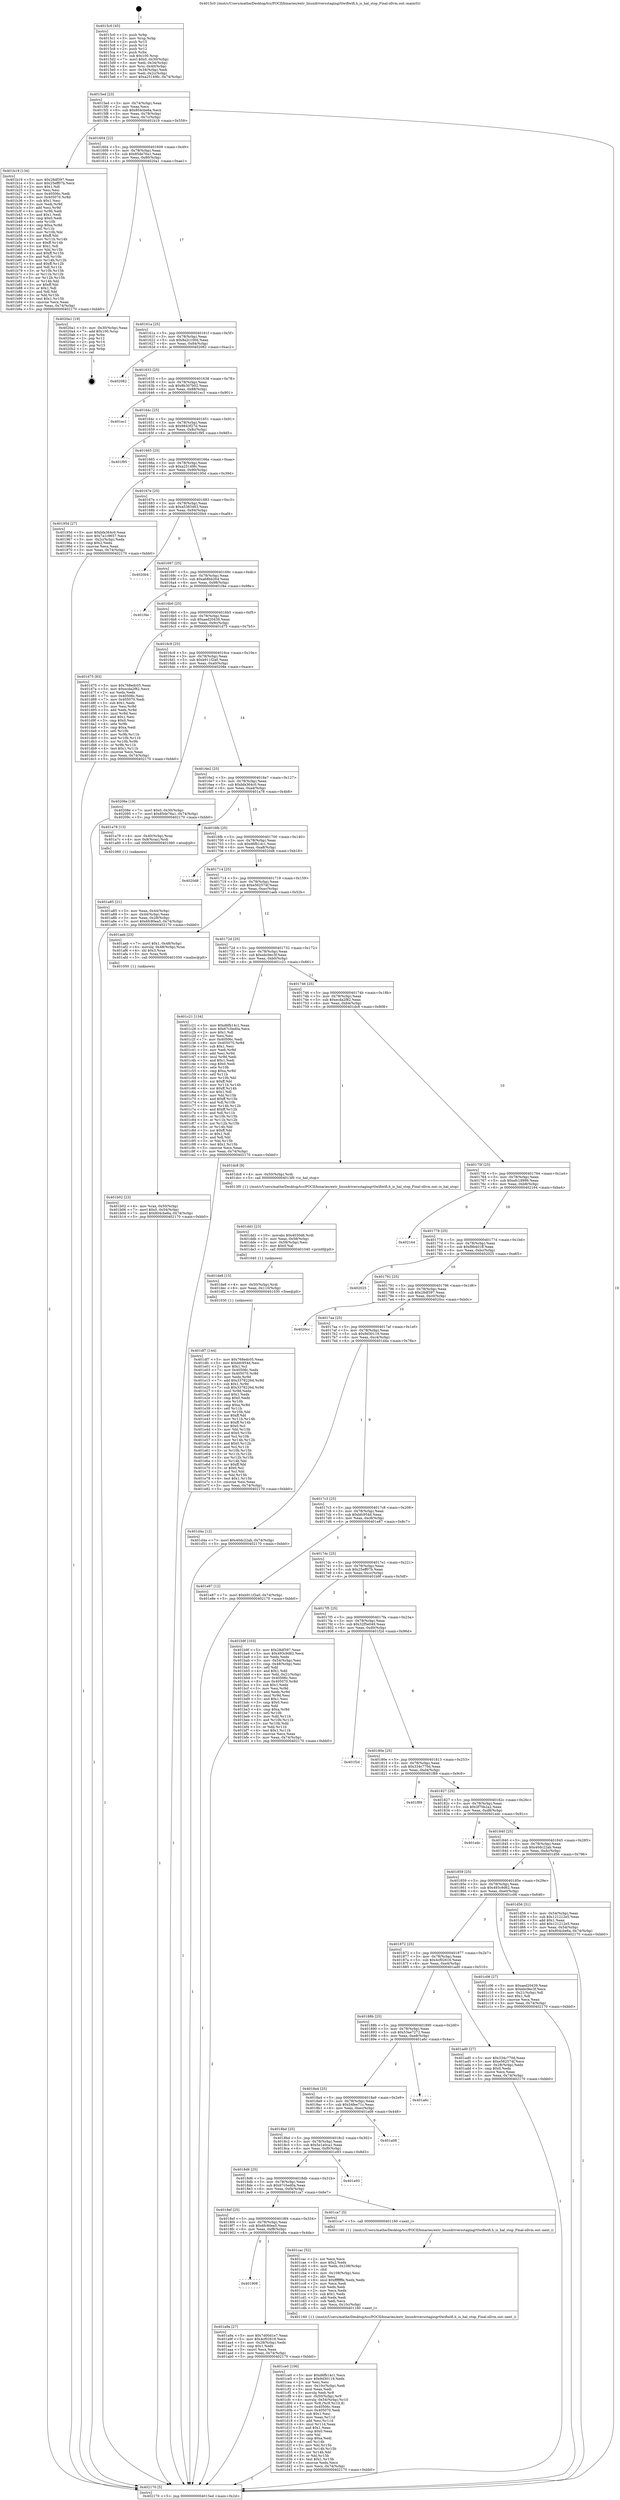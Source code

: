 digraph "0x4015c0" {
  label = "0x4015c0 (/mnt/c/Users/mathe/Desktop/tcc/POCII/binaries/extr_linuxdriversstagingrtlwifiwifi.h_is_hal_stop_Final-ollvm.out::main(0))"
  labelloc = "t"
  node[shape=record]

  Entry [label="",width=0.3,height=0.3,shape=circle,fillcolor=black,style=filled]
  "0x4015ed" [label="{
     0x4015ed [23]\l
     | [instrs]\l
     &nbsp;&nbsp;0x4015ed \<+3\>: mov -0x74(%rbp),%eax\l
     &nbsp;&nbsp;0x4015f0 \<+2\>: mov %eax,%ecx\l
     &nbsp;&nbsp;0x4015f2 \<+6\>: sub $0x804cbe6a,%ecx\l
     &nbsp;&nbsp;0x4015f8 \<+3\>: mov %eax,-0x78(%rbp)\l
     &nbsp;&nbsp;0x4015fb \<+3\>: mov %ecx,-0x7c(%rbp)\l
     &nbsp;&nbsp;0x4015fe \<+6\>: je 0000000000401b19 \<main+0x559\>\l
  }"]
  "0x401b19" [label="{
     0x401b19 [134]\l
     | [instrs]\l
     &nbsp;&nbsp;0x401b19 \<+5\>: mov $0x28df397,%eax\l
     &nbsp;&nbsp;0x401b1e \<+5\>: mov $0x25eff07b,%ecx\l
     &nbsp;&nbsp;0x401b23 \<+2\>: mov $0x1,%dl\l
     &nbsp;&nbsp;0x401b25 \<+2\>: xor %esi,%esi\l
     &nbsp;&nbsp;0x401b27 \<+7\>: mov 0x40506c,%edi\l
     &nbsp;&nbsp;0x401b2e \<+8\>: mov 0x405070,%r8d\l
     &nbsp;&nbsp;0x401b36 \<+3\>: sub $0x1,%esi\l
     &nbsp;&nbsp;0x401b39 \<+3\>: mov %edi,%r9d\l
     &nbsp;&nbsp;0x401b3c \<+3\>: add %esi,%r9d\l
     &nbsp;&nbsp;0x401b3f \<+4\>: imul %r9d,%edi\l
     &nbsp;&nbsp;0x401b43 \<+3\>: and $0x1,%edi\l
     &nbsp;&nbsp;0x401b46 \<+3\>: cmp $0x0,%edi\l
     &nbsp;&nbsp;0x401b49 \<+4\>: sete %r10b\l
     &nbsp;&nbsp;0x401b4d \<+4\>: cmp $0xa,%r8d\l
     &nbsp;&nbsp;0x401b51 \<+4\>: setl %r11b\l
     &nbsp;&nbsp;0x401b55 \<+3\>: mov %r10b,%bl\l
     &nbsp;&nbsp;0x401b58 \<+3\>: xor $0xff,%bl\l
     &nbsp;&nbsp;0x401b5b \<+3\>: mov %r11b,%r14b\l
     &nbsp;&nbsp;0x401b5e \<+4\>: xor $0xff,%r14b\l
     &nbsp;&nbsp;0x401b62 \<+3\>: xor $0x1,%dl\l
     &nbsp;&nbsp;0x401b65 \<+3\>: mov %bl,%r15b\l
     &nbsp;&nbsp;0x401b68 \<+4\>: and $0xff,%r15b\l
     &nbsp;&nbsp;0x401b6c \<+3\>: and %dl,%r10b\l
     &nbsp;&nbsp;0x401b6f \<+3\>: mov %r14b,%r12b\l
     &nbsp;&nbsp;0x401b72 \<+4\>: and $0xff,%r12b\l
     &nbsp;&nbsp;0x401b76 \<+3\>: and %dl,%r11b\l
     &nbsp;&nbsp;0x401b79 \<+3\>: or %r10b,%r15b\l
     &nbsp;&nbsp;0x401b7c \<+3\>: or %r11b,%r12b\l
     &nbsp;&nbsp;0x401b7f \<+3\>: xor %r12b,%r15b\l
     &nbsp;&nbsp;0x401b82 \<+3\>: or %r14b,%bl\l
     &nbsp;&nbsp;0x401b85 \<+3\>: xor $0xff,%bl\l
     &nbsp;&nbsp;0x401b88 \<+3\>: or $0x1,%dl\l
     &nbsp;&nbsp;0x401b8b \<+2\>: and %dl,%bl\l
     &nbsp;&nbsp;0x401b8d \<+3\>: or %bl,%r15b\l
     &nbsp;&nbsp;0x401b90 \<+4\>: test $0x1,%r15b\l
     &nbsp;&nbsp;0x401b94 \<+3\>: cmovne %ecx,%eax\l
     &nbsp;&nbsp;0x401b97 \<+3\>: mov %eax,-0x74(%rbp)\l
     &nbsp;&nbsp;0x401b9a \<+5\>: jmp 0000000000402170 \<main+0xbb0\>\l
  }"]
  "0x401604" [label="{
     0x401604 [22]\l
     | [instrs]\l
     &nbsp;&nbsp;0x401604 \<+5\>: jmp 0000000000401609 \<main+0x49\>\l
     &nbsp;&nbsp;0x401609 \<+3\>: mov -0x78(%rbp),%eax\l
     &nbsp;&nbsp;0x40160c \<+5\>: sub $0x85de76a1,%eax\l
     &nbsp;&nbsp;0x401611 \<+3\>: mov %eax,-0x80(%rbp)\l
     &nbsp;&nbsp;0x401614 \<+6\>: je 00000000004020a1 \<main+0xae1\>\l
  }"]
  Exit [label="",width=0.3,height=0.3,shape=circle,fillcolor=black,style=filled,peripheries=2]
  "0x4020a1" [label="{
     0x4020a1 [19]\l
     | [instrs]\l
     &nbsp;&nbsp;0x4020a1 \<+3\>: mov -0x30(%rbp),%eax\l
     &nbsp;&nbsp;0x4020a4 \<+7\>: add $0x100,%rsp\l
     &nbsp;&nbsp;0x4020ab \<+1\>: pop %rbx\l
     &nbsp;&nbsp;0x4020ac \<+2\>: pop %r12\l
     &nbsp;&nbsp;0x4020ae \<+2\>: pop %r14\l
     &nbsp;&nbsp;0x4020b0 \<+2\>: pop %r15\l
     &nbsp;&nbsp;0x4020b2 \<+1\>: pop %rbp\l
     &nbsp;&nbsp;0x4020b3 \<+1\>: ret\l
  }"]
  "0x40161a" [label="{
     0x40161a [25]\l
     | [instrs]\l
     &nbsp;&nbsp;0x40161a \<+5\>: jmp 000000000040161f \<main+0x5f\>\l
     &nbsp;&nbsp;0x40161f \<+3\>: mov -0x78(%rbp),%eax\l
     &nbsp;&nbsp;0x401622 \<+5\>: sub $0x8a2c100d,%eax\l
     &nbsp;&nbsp;0x401627 \<+6\>: mov %eax,-0x84(%rbp)\l
     &nbsp;&nbsp;0x40162d \<+6\>: je 0000000000402082 \<main+0xac2\>\l
  }"]
  "0x401df7" [label="{
     0x401df7 [144]\l
     | [instrs]\l
     &nbsp;&nbsp;0x401df7 \<+5\>: mov $0x768edc05,%eax\l
     &nbsp;&nbsp;0x401dfc \<+5\>: mov $0xbfc954d,%esi\l
     &nbsp;&nbsp;0x401e01 \<+2\>: mov $0x1,%cl\l
     &nbsp;&nbsp;0x401e03 \<+7\>: mov 0x40506c,%edx\l
     &nbsp;&nbsp;0x401e0a \<+8\>: mov 0x405070,%r8d\l
     &nbsp;&nbsp;0x401e12 \<+3\>: mov %edx,%r9d\l
     &nbsp;&nbsp;0x401e15 \<+7\>: add $0x3378226d,%r9d\l
     &nbsp;&nbsp;0x401e1c \<+4\>: sub $0x1,%r9d\l
     &nbsp;&nbsp;0x401e20 \<+7\>: sub $0x3378226d,%r9d\l
     &nbsp;&nbsp;0x401e27 \<+4\>: imul %r9d,%edx\l
     &nbsp;&nbsp;0x401e2b \<+3\>: and $0x1,%edx\l
     &nbsp;&nbsp;0x401e2e \<+3\>: cmp $0x0,%edx\l
     &nbsp;&nbsp;0x401e31 \<+4\>: sete %r10b\l
     &nbsp;&nbsp;0x401e35 \<+4\>: cmp $0xa,%r8d\l
     &nbsp;&nbsp;0x401e39 \<+4\>: setl %r11b\l
     &nbsp;&nbsp;0x401e3d \<+3\>: mov %r10b,%bl\l
     &nbsp;&nbsp;0x401e40 \<+3\>: xor $0xff,%bl\l
     &nbsp;&nbsp;0x401e43 \<+3\>: mov %r11b,%r14b\l
     &nbsp;&nbsp;0x401e46 \<+4\>: xor $0xff,%r14b\l
     &nbsp;&nbsp;0x401e4a \<+3\>: xor $0x0,%cl\l
     &nbsp;&nbsp;0x401e4d \<+3\>: mov %bl,%r15b\l
     &nbsp;&nbsp;0x401e50 \<+4\>: and $0x0,%r15b\l
     &nbsp;&nbsp;0x401e54 \<+3\>: and %cl,%r10b\l
     &nbsp;&nbsp;0x401e57 \<+3\>: mov %r14b,%r12b\l
     &nbsp;&nbsp;0x401e5a \<+4\>: and $0x0,%r12b\l
     &nbsp;&nbsp;0x401e5e \<+3\>: and %cl,%r11b\l
     &nbsp;&nbsp;0x401e61 \<+3\>: or %r10b,%r15b\l
     &nbsp;&nbsp;0x401e64 \<+3\>: or %r11b,%r12b\l
     &nbsp;&nbsp;0x401e67 \<+3\>: xor %r12b,%r15b\l
     &nbsp;&nbsp;0x401e6a \<+3\>: or %r14b,%bl\l
     &nbsp;&nbsp;0x401e6d \<+3\>: xor $0xff,%bl\l
     &nbsp;&nbsp;0x401e70 \<+3\>: or $0x0,%cl\l
     &nbsp;&nbsp;0x401e73 \<+2\>: and %cl,%bl\l
     &nbsp;&nbsp;0x401e75 \<+3\>: or %bl,%r15b\l
     &nbsp;&nbsp;0x401e78 \<+4\>: test $0x1,%r15b\l
     &nbsp;&nbsp;0x401e7c \<+3\>: cmovne %esi,%eax\l
     &nbsp;&nbsp;0x401e7f \<+3\>: mov %eax,-0x74(%rbp)\l
     &nbsp;&nbsp;0x401e82 \<+5\>: jmp 0000000000402170 \<main+0xbb0\>\l
  }"]
  "0x402082" [label="{
     0x402082\l
  }", style=dashed]
  "0x401633" [label="{
     0x401633 [25]\l
     | [instrs]\l
     &nbsp;&nbsp;0x401633 \<+5\>: jmp 0000000000401638 \<main+0x78\>\l
     &nbsp;&nbsp;0x401638 \<+3\>: mov -0x78(%rbp),%eax\l
     &nbsp;&nbsp;0x40163b \<+5\>: sub $0x8b307b02,%eax\l
     &nbsp;&nbsp;0x401640 \<+6\>: mov %eax,-0x88(%rbp)\l
     &nbsp;&nbsp;0x401646 \<+6\>: je 0000000000401ec1 \<main+0x901\>\l
  }"]
  "0x401de8" [label="{
     0x401de8 [15]\l
     | [instrs]\l
     &nbsp;&nbsp;0x401de8 \<+4\>: mov -0x50(%rbp),%rdi\l
     &nbsp;&nbsp;0x401dec \<+6\>: mov %eax,-0x110(%rbp)\l
     &nbsp;&nbsp;0x401df2 \<+5\>: call 0000000000401030 \<free@plt\>\l
     | [calls]\l
     &nbsp;&nbsp;0x401030 \{1\} (unknown)\l
  }"]
  "0x401ec1" [label="{
     0x401ec1\l
  }", style=dashed]
  "0x40164c" [label="{
     0x40164c [25]\l
     | [instrs]\l
     &nbsp;&nbsp;0x40164c \<+5\>: jmp 0000000000401651 \<main+0x91\>\l
     &nbsp;&nbsp;0x401651 \<+3\>: mov -0x78(%rbp),%eax\l
     &nbsp;&nbsp;0x401654 \<+5\>: sub $0x9843f27d,%eax\l
     &nbsp;&nbsp;0x401659 \<+6\>: mov %eax,-0x8c(%rbp)\l
     &nbsp;&nbsp;0x40165f \<+6\>: je 0000000000401f95 \<main+0x9d5\>\l
  }"]
  "0x401dd1" [label="{
     0x401dd1 [23]\l
     | [instrs]\l
     &nbsp;&nbsp;0x401dd1 \<+10\>: movabs $0x4030d6,%rdi\l
     &nbsp;&nbsp;0x401ddb \<+3\>: mov %eax,-0x58(%rbp)\l
     &nbsp;&nbsp;0x401dde \<+3\>: mov -0x58(%rbp),%esi\l
     &nbsp;&nbsp;0x401de1 \<+2\>: mov $0x0,%al\l
     &nbsp;&nbsp;0x401de3 \<+5\>: call 0000000000401040 \<printf@plt\>\l
     | [calls]\l
     &nbsp;&nbsp;0x401040 \{1\} (unknown)\l
  }"]
  "0x401f95" [label="{
     0x401f95\l
  }", style=dashed]
  "0x401665" [label="{
     0x401665 [25]\l
     | [instrs]\l
     &nbsp;&nbsp;0x401665 \<+5\>: jmp 000000000040166a \<main+0xaa\>\l
     &nbsp;&nbsp;0x40166a \<+3\>: mov -0x78(%rbp),%eax\l
     &nbsp;&nbsp;0x40166d \<+5\>: sub $0xa25149fc,%eax\l
     &nbsp;&nbsp;0x401672 \<+6\>: mov %eax,-0x90(%rbp)\l
     &nbsp;&nbsp;0x401678 \<+6\>: je 000000000040195d \<main+0x39d\>\l
  }"]
  "0x401ce0" [label="{
     0x401ce0 [106]\l
     | [instrs]\l
     &nbsp;&nbsp;0x401ce0 \<+5\>: mov $0xd6fb14c1,%ecx\l
     &nbsp;&nbsp;0x401ce5 \<+5\>: mov $0x9d30119,%edx\l
     &nbsp;&nbsp;0x401cea \<+2\>: xor %esi,%esi\l
     &nbsp;&nbsp;0x401cec \<+6\>: mov -0x10c(%rbp),%edi\l
     &nbsp;&nbsp;0x401cf2 \<+3\>: imul %eax,%edi\l
     &nbsp;&nbsp;0x401cf5 \<+3\>: movslq %edi,%r8\l
     &nbsp;&nbsp;0x401cf8 \<+4\>: mov -0x50(%rbp),%r9\l
     &nbsp;&nbsp;0x401cfc \<+4\>: movslq -0x54(%rbp),%r10\l
     &nbsp;&nbsp;0x401d00 \<+4\>: mov %r8,(%r9,%r10,8)\l
     &nbsp;&nbsp;0x401d04 \<+7\>: mov 0x40506c,%eax\l
     &nbsp;&nbsp;0x401d0b \<+7\>: mov 0x405070,%edi\l
     &nbsp;&nbsp;0x401d12 \<+3\>: sub $0x1,%esi\l
     &nbsp;&nbsp;0x401d15 \<+3\>: mov %eax,%r11d\l
     &nbsp;&nbsp;0x401d18 \<+3\>: add %esi,%r11d\l
     &nbsp;&nbsp;0x401d1b \<+4\>: imul %r11d,%eax\l
     &nbsp;&nbsp;0x401d1f \<+3\>: and $0x1,%eax\l
     &nbsp;&nbsp;0x401d22 \<+3\>: cmp $0x0,%eax\l
     &nbsp;&nbsp;0x401d25 \<+3\>: sete %bl\l
     &nbsp;&nbsp;0x401d28 \<+3\>: cmp $0xa,%edi\l
     &nbsp;&nbsp;0x401d2b \<+4\>: setl %r14b\l
     &nbsp;&nbsp;0x401d2f \<+3\>: mov %bl,%r15b\l
     &nbsp;&nbsp;0x401d32 \<+3\>: and %r14b,%r15b\l
     &nbsp;&nbsp;0x401d35 \<+3\>: xor %r14b,%bl\l
     &nbsp;&nbsp;0x401d38 \<+3\>: or %bl,%r15b\l
     &nbsp;&nbsp;0x401d3b \<+4\>: test $0x1,%r15b\l
     &nbsp;&nbsp;0x401d3f \<+3\>: cmovne %edx,%ecx\l
     &nbsp;&nbsp;0x401d42 \<+3\>: mov %ecx,-0x74(%rbp)\l
     &nbsp;&nbsp;0x401d45 \<+5\>: jmp 0000000000402170 \<main+0xbb0\>\l
  }"]
  "0x40195d" [label="{
     0x40195d [27]\l
     | [instrs]\l
     &nbsp;&nbsp;0x40195d \<+5\>: mov $0xbfa364c0,%eax\l
     &nbsp;&nbsp;0x401962 \<+5\>: mov $0x7a1c9657,%ecx\l
     &nbsp;&nbsp;0x401967 \<+3\>: mov -0x2c(%rbp),%edx\l
     &nbsp;&nbsp;0x40196a \<+3\>: cmp $0x2,%edx\l
     &nbsp;&nbsp;0x40196d \<+3\>: cmovne %ecx,%eax\l
     &nbsp;&nbsp;0x401970 \<+3\>: mov %eax,-0x74(%rbp)\l
     &nbsp;&nbsp;0x401973 \<+5\>: jmp 0000000000402170 \<main+0xbb0\>\l
  }"]
  "0x40167e" [label="{
     0x40167e [25]\l
     | [instrs]\l
     &nbsp;&nbsp;0x40167e \<+5\>: jmp 0000000000401683 \<main+0xc3\>\l
     &nbsp;&nbsp;0x401683 \<+3\>: mov -0x78(%rbp),%eax\l
     &nbsp;&nbsp;0x401686 \<+5\>: sub $0xa5383463,%eax\l
     &nbsp;&nbsp;0x40168b \<+6\>: mov %eax,-0x94(%rbp)\l
     &nbsp;&nbsp;0x401691 \<+6\>: je 00000000004020b4 \<main+0xaf4\>\l
  }"]
  "0x402170" [label="{
     0x402170 [5]\l
     | [instrs]\l
     &nbsp;&nbsp;0x402170 \<+5\>: jmp 00000000004015ed \<main+0x2d\>\l
  }"]
  "0x4015c0" [label="{
     0x4015c0 [45]\l
     | [instrs]\l
     &nbsp;&nbsp;0x4015c0 \<+1\>: push %rbp\l
     &nbsp;&nbsp;0x4015c1 \<+3\>: mov %rsp,%rbp\l
     &nbsp;&nbsp;0x4015c4 \<+2\>: push %r15\l
     &nbsp;&nbsp;0x4015c6 \<+2\>: push %r14\l
     &nbsp;&nbsp;0x4015c8 \<+2\>: push %r12\l
     &nbsp;&nbsp;0x4015ca \<+1\>: push %rbx\l
     &nbsp;&nbsp;0x4015cb \<+7\>: sub $0x100,%rsp\l
     &nbsp;&nbsp;0x4015d2 \<+7\>: movl $0x0,-0x30(%rbp)\l
     &nbsp;&nbsp;0x4015d9 \<+3\>: mov %edi,-0x34(%rbp)\l
     &nbsp;&nbsp;0x4015dc \<+4\>: mov %rsi,-0x40(%rbp)\l
     &nbsp;&nbsp;0x4015e0 \<+3\>: mov -0x34(%rbp),%edi\l
     &nbsp;&nbsp;0x4015e3 \<+3\>: mov %edi,-0x2c(%rbp)\l
     &nbsp;&nbsp;0x4015e6 \<+7\>: movl $0xa25149fc,-0x74(%rbp)\l
  }"]
  "0x401cac" [label="{
     0x401cac [52]\l
     | [instrs]\l
     &nbsp;&nbsp;0x401cac \<+2\>: xor %ecx,%ecx\l
     &nbsp;&nbsp;0x401cae \<+5\>: mov $0x2,%edx\l
     &nbsp;&nbsp;0x401cb3 \<+6\>: mov %edx,-0x108(%rbp)\l
     &nbsp;&nbsp;0x401cb9 \<+1\>: cltd\l
     &nbsp;&nbsp;0x401cba \<+6\>: mov -0x108(%rbp),%esi\l
     &nbsp;&nbsp;0x401cc0 \<+2\>: idiv %esi\l
     &nbsp;&nbsp;0x401cc2 \<+6\>: imul $0xfffffffe,%edx,%edx\l
     &nbsp;&nbsp;0x401cc8 \<+2\>: mov %ecx,%edi\l
     &nbsp;&nbsp;0x401cca \<+2\>: sub %edx,%edi\l
     &nbsp;&nbsp;0x401ccc \<+2\>: mov %ecx,%edx\l
     &nbsp;&nbsp;0x401cce \<+3\>: sub $0x1,%edx\l
     &nbsp;&nbsp;0x401cd1 \<+2\>: add %edx,%edi\l
     &nbsp;&nbsp;0x401cd3 \<+2\>: sub %edi,%ecx\l
     &nbsp;&nbsp;0x401cd5 \<+6\>: mov %ecx,-0x10c(%rbp)\l
     &nbsp;&nbsp;0x401cdb \<+5\>: call 0000000000401160 \<next_i\>\l
     | [calls]\l
     &nbsp;&nbsp;0x401160 \{1\} (/mnt/c/Users/mathe/Desktop/tcc/POCII/binaries/extr_linuxdriversstagingrtlwifiwifi.h_is_hal_stop_Final-ollvm.out::next_i)\l
  }"]
  "0x4020b4" [label="{
     0x4020b4\l
  }", style=dashed]
  "0x401697" [label="{
     0x401697 [25]\l
     | [instrs]\l
     &nbsp;&nbsp;0x401697 \<+5\>: jmp 000000000040169c \<main+0xdc\>\l
     &nbsp;&nbsp;0x40169c \<+3\>: mov -0x78(%rbp),%eax\l
     &nbsp;&nbsp;0x40169f \<+5\>: sub $0xa68bb264,%eax\l
     &nbsp;&nbsp;0x4016a4 \<+6\>: mov %eax,-0x98(%rbp)\l
     &nbsp;&nbsp;0x4016aa \<+6\>: je 0000000000401f4e \<main+0x98e\>\l
  }"]
  "0x401b02" [label="{
     0x401b02 [23]\l
     | [instrs]\l
     &nbsp;&nbsp;0x401b02 \<+4\>: mov %rax,-0x50(%rbp)\l
     &nbsp;&nbsp;0x401b06 \<+7\>: movl $0x0,-0x54(%rbp)\l
     &nbsp;&nbsp;0x401b0d \<+7\>: movl $0x804cbe6a,-0x74(%rbp)\l
     &nbsp;&nbsp;0x401b14 \<+5\>: jmp 0000000000402170 \<main+0xbb0\>\l
  }"]
  "0x401f4e" [label="{
     0x401f4e\l
  }", style=dashed]
  "0x4016b0" [label="{
     0x4016b0 [25]\l
     | [instrs]\l
     &nbsp;&nbsp;0x4016b0 \<+5\>: jmp 00000000004016b5 \<main+0xf5\>\l
     &nbsp;&nbsp;0x4016b5 \<+3\>: mov -0x78(%rbp),%eax\l
     &nbsp;&nbsp;0x4016b8 \<+5\>: sub $0xaed20439,%eax\l
     &nbsp;&nbsp;0x4016bd \<+6\>: mov %eax,-0x9c(%rbp)\l
     &nbsp;&nbsp;0x4016c3 \<+6\>: je 0000000000401d75 \<main+0x7b5\>\l
  }"]
  "0x401908" [label="{
     0x401908\l
  }", style=dashed]
  "0x401d75" [label="{
     0x401d75 [83]\l
     | [instrs]\l
     &nbsp;&nbsp;0x401d75 \<+5\>: mov $0x768edc05,%eax\l
     &nbsp;&nbsp;0x401d7a \<+5\>: mov $0xecda2f82,%ecx\l
     &nbsp;&nbsp;0x401d7f \<+2\>: xor %edx,%edx\l
     &nbsp;&nbsp;0x401d81 \<+7\>: mov 0x40506c,%esi\l
     &nbsp;&nbsp;0x401d88 \<+7\>: mov 0x405070,%edi\l
     &nbsp;&nbsp;0x401d8f \<+3\>: sub $0x1,%edx\l
     &nbsp;&nbsp;0x401d92 \<+3\>: mov %esi,%r8d\l
     &nbsp;&nbsp;0x401d95 \<+3\>: add %edx,%r8d\l
     &nbsp;&nbsp;0x401d98 \<+4\>: imul %r8d,%esi\l
     &nbsp;&nbsp;0x401d9c \<+3\>: and $0x1,%esi\l
     &nbsp;&nbsp;0x401d9f \<+3\>: cmp $0x0,%esi\l
     &nbsp;&nbsp;0x401da2 \<+4\>: sete %r9b\l
     &nbsp;&nbsp;0x401da6 \<+3\>: cmp $0xa,%edi\l
     &nbsp;&nbsp;0x401da9 \<+4\>: setl %r10b\l
     &nbsp;&nbsp;0x401dad \<+3\>: mov %r9b,%r11b\l
     &nbsp;&nbsp;0x401db0 \<+3\>: and %r10b,%r11b\l
     &nbsp;&nbsp;0x401db3 \<+3\>: xor %r10b,%r9b\l
     &nbsp;&nbsp;0x401db6 \<+3\>: or %r9b,%r11b\l
     &nbsp;&nbsp;0x401db9 \<+4\>: test $0x1,%r11b\l
     &nbsp;&nbsp;0x401dbd \<+3\>: cmovne %ecx,%eax\l
     &nbsp;&nbsp;0x401dc0 \<+3\>: mov %eax,-0x74(%rbp)\l
     &nbsp;&nbsp;0x401dc3 \<+5\>: jmp 0000000000402170 \<main+0xbb0\>\l
  }"]
  "0x4016c9" [label="{
     0x4016c9 [25]\l
     | [instrs]\l
     &nbsp;&nbsp;0x4016c9 \<+5\>: jmp 00000000004016ce \<main+0x10e\>\l
     &nbsp;&nbsp;0x4016ce \<+3\>: mov -0x78(%rbp),%eax\l
     &nbsp;&nbsp;0x4016d1 \<+5\>: sub $0xb911f2a0,%eax\l
     &nbsp;&nbsp;0x4016d6 \<+6\>: mov %eax,-0xa0(%rbp)\l
     &nbsp;&nbsp;0x4016dc \<+6\>: je 000000000040208e \<main+0xace\>\l
  }"]
  "0x401a9a" [label="{
     0x401a9a [27]\l
     | [instrs]\l
     &nbsp;&nbsp;0x401a9a \<+5\>: mov $0x7d00d1e7,%eax\l
     &nbsp;&nbsp;0x401a9f \<+5\>: mov $0x4cf02616,%ecx\l
     &nbsp;&nbsp;0x401aa4 \<+3\>: mov -0x28(%rbp),%edx\l
     &nbsp;&nbsp;0x401aa7 \<+3\>: cmp $0x1,%edx\l
     &nbsp;&nbsp;0x401aaa \<+3\>: cmovl %ecx,%eax\l
     &nbsp;&nbsp;0x401aad \<+3\>: mov %eax,-0x74(%rbp)\l
     &nbsp;&nbsp;0x401ab0 \<+5\>: jmp 0000000000402170 \<main+0xbb0\>\l
  }"]
  "0x40208e" [label="{
     0x40208e [19]\l
     | [instrs]\l
     &nbsp;&nbsp;0x40208e \<+7\>: movl $0x0,-0x30(%rbp)\l
     &nbsp;&nbsp;0x402095 \<+7\>: movl $0x85de76a1,-0x74(%rbp)\l
     &nbsp;&nbsp;0x40209c \<+5\>: jmp 0000000000402170 \<main+0xbb0\>\l
  }"]
  "0x4016e2" [label="{
     0x4016e2 [25]\l
     | [instrs]\l
     &nbsp;&nbsp;0x4016e2 \<+5\>: jmp 00000000004016e7 \<main+0x127\>\l
     &nbsp;&nbsp;0x4016e7 \<+3\>: mov -0x78(%rbp),%eax\l
     &nbsp;&nbsp;0x4016ea \<+5\>: sub $0xbfa364c0,%eax\l
     &nbsp;&nbsp;0x4016ef \<+6\>: mov %eax,-0xa4(%rbp)\l
     &nbsp;&nbsp;0x4016f5 \<+6\>: je 0000000000401a78 \<main+0x4b8\>\l
  }"]
  "0x4018ef" [label="{
     0x4018ef [25]\l
     | [instrs]\l
     &nbsp;&nbsp;0x4018ef \<+5\>: jmp 00000000004018f4 \<main+0x334\>\l
     &nbsp;&nbsp;0x4018f4 \<+3\>: mov -0x78(%rbp),%eax\l
     &nbsp;&nbsp;0x4018f7 \<+5\>: sub $0x6fc80ea5,%eax\l
     &nbsp;&nbsp;0x4018fc \<+6\>: mov %eax,-0xf8(%rbp)\l
     &nbsp;&nbsp;0x401902 \<+6\>: je 0000000000401a9a \<main+0x4da\>\l
  }"]
  "0x401a78" [label="{
     0x401a78 [13]\l
     | [instrs]\l
     &nbsp;&nbsp;0x401a78 \<+4\>: mov -0x40(%rbp),%rax\l
     &nbsp;&nbsp;0x401a7c \<+4\>: mov 0x8(%rax),%rdi\l
     &nbsp;&nbsp;0x401a80 \<+5\>: call 0000000000401060 \<atoi@plt\>\l
     | [calls]\l
     &nbsp;&nbsp;0x401060 \{1\} (unknown)\l
  }"]
  "0x4016fb" [label="{
     0x4016fb [25]\l
     | [instrs]\l
     &nbsp;&nbsp;0x4016fb \<+5\>: jmp 0000000000401700 \<main+0x140\>\l
     &nbsp;&nbsp;0x401700 \<+3\>: mov -0x78(%rbp),%eax\l
     &nbsp;&nbsp;0x401703 \<+5\>: sub $0xd6fb14c1,%eax\l
     &nbsp;&nbsp;0x401708 \<+6\>: mov %eax,-0xa8(%rbp)\l
     &nbsp;&nbsp;0x40170e \<+6\>: je 00000000004020d8 \<main+0xb18\>\l
  }"]
  "0x401a85" [label="{
     0x401a85 [21]\l
     | [instrs]\l
     &nbsp;&nbsp;0x401a85 \<+3\>: mov %eax,-0x44(%rbp)\l
     &nbsp;&nbsp;0x401a88 \<+3\>: mov -0x44(%rbp),%eax\l
     &nbsp;&nbsp;0x401a8b \<+3\>: mov %eax,-0x28(%rbp)\l
     &nbsp;&nbsp;0x401a8e \<+7\>: movl $0x6fc80ea5,-0x74(%rbp)\l
     &nbsp;&nbsp;0x401a95 \<+5\>: jmp 0000000000402170 \<main+0xbb0\>\l
  }"]
  "0x401ca7" [label="{
     0x401ca7 [5]\l
     | [instrs]\l
     &nbsp;&nbsp;0x401ca7 \<+5\>: call 0000000000401160 \<next_i\>\l
     | [calls]\l
     &nbsp;&nbsp;0x401160 \{1\} (/mnt/c/Users/mathe/Desktop/tcc/POCII/binaries/extr_linuxdriversstagingrtlwifiwifi.h_is_hal_stop_Final-ollvm.out::next_i)\l
  }"]
  "0x4020d8" [label="{
     0x4020d8\l
  }", style=dashed]
  "0x401714" [label="{
     0x401714 [25]\l
     | [instrs]\l
     &nbsp;&nbsp;0x401714 \<+5\>: jmp 0000000000401719 \<main+0x159\>\l
     &nbsp;&nbsp;0x401719 \<+3\>: mov -0x78(%rbp),%eax\l
     &nbsp;&nbsp;0x40171c \<+5\>: sub $0xe562574f,%eax\l
     &nbsp;&nbsp;0x401721 \<+6\>: mov %eax,-0xac(%rbp)\l
     &nbsp;&nbsp;0x401727 \<+6\>: je 0000000000401aeb \<main+0x52b\>\l
  }"]
  "0x4018d6" [label="{
     0x4018d6 [25]\l
     | [instrs]\l
     &nbsp;&nbsp;0x4018d6 \<+5\>: jmp 00000000004018db \<main+0x31b\>\l
     &nbsp;&nbsp;0x4018db \<+3\>: mov -0x78(%rbp),%eax\l
     &nbsp;&nbsp;0x4018de \<+5\>: sub $0x67c5ed0a,%eax\l
     &nbsp;&nbsp;0x4018e3 \<+6\>: mov %eax,-0xf4(%rbp)\l
     &nbsp;&nbsp;0x4018e9 \<+6\>: je 0000000000401ca7 \<main+0x6e7\>\l
  }"]
  "0x401aeb" [label="{
     0x401aeb [23]\l
     | [instrs]\l
     &nbsp;&nbsp;0x401aeb \<+7\>: movl $0x1,-0x48(%rbp)\l
     &nbsp;&nbsp;0x401af2 \<+4\>: movslq -0x48(%rbp),%rax\l
     &nbsp;&nbsp;0x401af6 \<+4\>: shl $0x3,%rax\l
     &nbsp;&nbsp;0x401afa \<+3\>: mov %rax,%rdi\l
     &nbsp;&nbsp;0x401afd \<+5\>: call 0000000000401050 \<malloc@plt\>\l
     | [calls]\l
     &nbsp;&nbsp;0x401050 \{1\} (unknown)\l
  }"]
  "0x40172d" [label="{
     0x40172d [25]\l
     | [instrs]\l
     &nbsp;&nbsp;0x40172d \<+5\>: jmp 0000000000401732 \<main+0x172\>\l
     &nbsp;&nbsp;0x401732 \<+3\>: mov -0x78(%rbp),%eax\l
     &nbsp;&nbsp;0x401735 \<+5\>: sub $0xebc9ec3f,%eax\l
     &nbsp;&nbsp;0x40173a \<+6\>: mov %eax,-0xb0(%rbp)\l
     &nbsp;&nbsp;0x401740 \<+6\>: je 0000000000401c21 \<main+0x661\>\l
  }"]
  "0x401e93" [label="{
     0x401e93\l
  }", style=dashed]
  "0x401c21" [label="{
     0x401c21 [134]\l
     | [instrs]\l
     &nbsp;&nbsp;0x401c21 \<+5\>: mov $0xd6fb14c1,%eax\l
     &nbsp;&nbsp;0x401c26 \<+5\>: mov $0x67c5ed0a,%ecx\l
     &nbsp;&nbsp;0x401c2b \<+2\>: mov $0x1,%dl\l
     &nbsp;&nbsp;0x401c2d \<+2\>: xor %esi,%esi\l
     &nbsp;&nbsp;0x401c2f \<+7\>: mov 0x40506c,%edi\l
     &nbsp;&nbsp;0x401c36 \<+8\>: mov 0x405070,%r8d\l
     &nbsp;&nbsp;0x401c3e \<+3\>: sub $0x1,%esi\l
     &nbsp;&nbsp;0x401c41 \<+3\>: mov %edi,%r9d\l
     &nbsp;&nbsp;0x401c44 \<+3\>: add %esi,%r9d\l
     &nbsp;&nbsp;0x401c47 \<+4\>: imul %r9d,%edi\l
     &nbsp;&nbsp;0x401c4b \<+3\>: and $0x1,%edi\l
     &nbsp;&nbsp;0x401c4e \<+3\>: cmp $0x0,%edi\l
     &nbsp;&nbsp;0x401c51 \<+4\>: sete %r10b\l
     &nbsp;&nbsp;0x401c55 \<+4\>: cmp $0xa,%r8d\l
     &nbsp;&nbsp;0x401c59 \<+4\>: setl %r11b\l
     &nbsp;&nbsp;0x401c5d \<+3\>: mov %r10b,%bl\l
     &nbsp;&nbsp;0x401c60 \<+3\>: xor $0xff,%bl\l
     &nbsp;&nbsp;0x401c63 \<+3\>: mov %r11b,%r14b\l
     &nbsp;&nbsp;0x401c66 \<+4\>: xor $0xff,%r14b\l
     &nbsp;&nbsp;0x401c6a \<+3\>: xor $0x1,%dl\l
     &nbsp;&nbsp;0x401c6d \<+3\>: mov %bl,%r15b\l
     &nbsp;&nbsp;0x401c70 \<+4\>: and $0xff,%r15b\l
     &nbsp;&nbsp;0x401c74 \<+3\>: and %dl,%r10b\l
     &nbsp;&nbsp;0x401c77 \<+3\>: mov %r14b,%r12b\l
     &nbsp;&nbsp;0x401c7a \<+4\>: and $0xff,%r12b\l
     &nbsp;&nbsp;0x401c7e \<+3\>: and %dl,%r11b\l
     &nbsp;&nbsp;0x401c81 \<+3\>: or %r10b,%r15b\l
     &nbsp;&nbsp;0x401c84 \<+3\>: or %r11b,%r12b\l
     &nbsp;&nbsp;0x401c87 \<+3\>: xor %r12b,%r15b\l
     &nbsp;&nbsp;0x401c8a \<+3\>: or %r14b,%bl\l
     &nbsp;&nbsp;0x401c8d \<+3\>: xor $0xff,%bl\l
     &nbsp;&nbsp;0x401c90 \<+3\>: or $0x1,%dl\l
     &nbsp;&nbsp;0x401c93 \<+2\>: and %dl,%bl\l
     &nbsp;&nbsp;0x401c95 \<+3\>: or %bl,%r15b\l
     &nbsp;&nbsp;0x401c98 \<+4\>: test $0x1,%r15b\l
     &nbsp;&nbsp;0x401c9c \<+3\>: cmovne %ecx,%eax\l
     &nbsp;&nbsp;0x401c9f \<+3\>: mov %eax,-0x74(%rbp)\l
     &nbsp;&nbsp;0x401ca2 \<+5\>: jmp 0000000000402170 \<main+0xbb0\>\l
  }"]
  "0x401746" [label="{
     0x401746 [25]\l
     | [instrs]\l
     &nbsp;&nbsp;0x401746 \<+5\>: jmp 000000000040174b \<main+0x18b\>\l
     &nbsp;&nbsp;0x40174b \<+3\>: mov -0x78(%rbp),%eax\l
     &nbsp;&nbsp;0x40174e \<+5\>: sub $0xecda2f82,%eax\l
     &nbsp;&nbsp;0x401753 \<+6\>: mov %eax,-0xb4(%rbp)\l
     &nbsp;&nbsp;0x401759 \<+6\>: je 0000000000401dc8 \<main+0x808\>\l
  }"]
  "0x4018bd" [label="{
     0x4018bd [25]\l
     | [instrs]\l
     &nbsp;&nbsp;0x4018bd \<+5\>: jmp 00000000004018c2 \<main+0x302\>\l
     &nbsp;&nbsp;0x4018c2 \<+3\>: mov -0x78(%rbp),%eax\l
     &nbsp;&nbsp;0x4018c5 \<+5\>: sub $0x5e1e0ca1,%eax\l
     &nbsp;&nbsp;0x4018ca \<+6\>: mov %eax,-0xf0(%rbp)\l
     &nbsp;&nbsp;0x4018d0 \<+6\>: je 0000000000401e93 \<main+0x8d3\>\l
  }"]
  "0x401dc8" [label="{
     0x401dc8 [9]\l
     | [instrs]\l
     &nbsp;&nbsp;0x401dc8 \<+4\>: mov -0x50(%rbp),%rdi\l
     &nbsp;&nbsp;0x401dcc \<+5\>: call 00000000004013f0 \<is_hal_stop\>\l
     | [calls]\l
     &nbsp;&nbsp;0x4013f0 \{1\} (/mnt/c/Users/mathe/Desktop/tcc/POCII/binaries/extr_linuxdriversstagingrtlwifiwifi.h_is_hal_stop_Final-ollvm.out::is_hal_stop)\l
  }"]
  "0x40175f" [label="{
     0x40175f [25]\l
     | [instrs]\l
     &nbsp;&nbsp;0x40175f \<+5\>: jmp 0000000000401764 \<main+0x1a4\>\l
     &nbsp;&nbsp;0x401764 \<+3\>: mov -0x78(%rbp),%eax\l
     &nbsp;&nbsp;0x401767 \<+5\>: sub $0xefc18999,%eax\l
     &nbsp;&nbsp;0x40176c \<+6\>: mov %eax,-0xb8(%rbp)\l
     &nbsp;&nbsp;0x401772 \<+6\>: je 0000000000402164 \<main+0xba4\>\l
  }"]
  "0x401a08" [label="{
     0x401a08\l
  }", style=dashed]
  "0x402164" [label="{
     0x402164\l
  }", style=dashed]
  "0x401778" [label="{
     0x401778 [25]\l
     | [instrs]\l
     &nbsp;&nbsp;0x401778 \<+5\>: jmp 000000000040177d \<main+0x1bd\>\l
     &nbsp;&nbsp;0x40177d \<+3\>: mov -0x78(%rbp),%eax\l
     &nbsp;&nbsp;0x401780 \<+5\>: sub $0xf9b401ff,%eax\l
     &nbsp;&nbsp;0x401785 \<+6\>: mov %eax,-0xbc(%rbp)\l
     &nbsp;&nbsp;0x40178b \<+6\>: je 0000000000402025 \<main+0xa65\>\l
  }"]
  "0x4018a4" [label="{
     0x4018a4 [25]\l
     | [instrs]\l
     &nbsp;&nbsp;0x4018a4 \<+5\>: jmp 00000000004018a9 \<main+0x2e9\>\l
     &nbsp;&nbsp;0x4018a9 \<+3\>: mov -0x78(%rbp),%eax\l
     &nbsp;&nbsp;0x4018ac \<+5\>: sub $0x54fee71c,%eax\l
     &nbsp;&nbsp;0x4018b1 \<+6\>: mov %eax,-0xec(%rbp)\l
     &nbsp;&nbsp;0x4018b7 \<+6\>: je 0000000000401a08 \<main+0x448\>\l
  }"]
  "0x402025" [label="{
     0x402025\l
  }", style=dashed]
  "0x401791" [label="{
     0x401791 [25]\l
     | [instrs]\l
     &nbsp;&nbsp;0x401791 \<+5\>: jmp 0000000000401796 \<main+0x1d6\>\l
     &nbsp;&nbsp;0x401796 \<+3\>: mov -0x78(%rbp),%eax\l
     &nbsp;&nbsp;0x401799 \<+5\>: sub $0x28df397,%eax\l
     &nbsp;&nbsp;0x40179e \<+6\>: mov %eax,-0xc0(%rbp)\l
     &nbsp;&nbsp;0x4017a4 \<+6\>: je 00000000004020cc \<main+0xb0c\>\l
  }"]
  "0x401a6c" [label="{
     0x401a6c\l
  }", style=dashed]
  "0x4020cc" [label="{
     0x4020cc\l
  }", style=dashed]
  "0x4017aa" [label="{
     0x4017aa [25]\l
     | [instrs]\l
     &nbsp;&nbsp;0x4017aa \<+5\>: jmp 00000000004017af \<main+0x1ef\>\l
     &nbsp;&nbsp;0x4017af \<+3\>: mov -0x78(%rbp),%eax\l
     &nbsp;&nbsp;0x4017b2 \<+5\>: sub $0x9d30119,%eax\l
     &nbsp;&nbsp;0x4017b7 \<+6\>: mov %eax,-0xc4(%rbp)\l
     &nbsp;&nbsp;0x4017bd \<+6\>: je 0000000000401d4a \<main+0x78a\>\l
  }"]
  "0x40188b" [label="{
     0x40188b [25]\l
     | [instrs]\l
     &nbsp;&nbsp;0x40188b \<+5\>: jmp 0000000000401890 \<main+0x2d0\>\l
     &nbsp;&nbsp;0x401890 \<+3\>: mov -0x78(%rbp),%eax\l
     &nbsp;&nbsp;0x401893 \<+5\>: sub $0x53ae7272,%eax\l
     &nbsp;&nbsp;0x401898 \<+6\>: mov %eax,-0xe8(%rbp)\l
     &nbsp;&nbsp;0x40189e \<+6\>: je 0000000000401a6c \<main+0x4ac\>\l
  }"]
  "0x401d4a" [label="{
     0x401d4a [12]\l
     | [instrs]\l
     &nbsp;&nbsp;0x401d4a \<+7\>: movl $0x40dc22ab,-0x74(%rbp)\l
     &nbsp;&nbsp;0x401d51 \<+5\>: jmp 0000000000402170 \<main+0xbb0\>\l
  }"]
  "0x4017c3" [label="{
     0x4017c3 [25]\l
     | [instrs]\l
     &nbsp;&nbsp;0x4017c3 \<+5\>: jmp 00000000004017c8 \<main+0x208\>\l
     &nbsp;&nbsp;0x4017c8 \<+3\>: mov -0x78(%rbp),%eax\l
     &nbsp;&nbsp;0x4017cb \<+5\>: sub $0xbfc954d,%eax\l
     &nbsp;&nbsp;0x4017d0 \<+6\>: mov %eax,-0xc8(%rbp)\l
     &nbsp;&nbsp;0x4017d6 \<+6\>: je 0000000000401e87 \<main+0x8c7\>\l
  }"]
  "0x401ad0" [label="{
     0x401ad0 [27]\l
     | [instrs]\l
     &nbsp;&nbsp;0x401ad0 \<+5\>: mov $0x334c770d,%eax\l
     &nbsp;&nbsp;0x401ad5 \<+5\>: mov $0xe562574f,%ecx\l
     &nbsp;&nbsp;0x401ada \<+3\>: mov -0x28(%rbp),%edx\l
     &nbsp;&nbsp;0x401add \<+3\>: cmp $0x0,%edx\l
     &nbsp;&nbsp;0x401ae0 \<+3\>: cmove %ecx,%eax\l
     &nbsp;&nbsp;0x401ae3 \<+3\>: mov %eax,-0x74(%rbp)\l
     &nbsp;&nbsp;0x401ae6 \<+5\>: jmp 0000000000402170 \<main+0xbb0\>\l
  }"]
  "0x401e87" [label="{
     0x401e87 [12]\l
     | [instrs]\l
     &nbsp;&nbsp;0x401e87 \<+7\>: movl $0xb911f2a0,-0x74(%rbp)\l
     &nbsp;&nbsp;0x401e8e \<+5\>: jmp 0000000000402170 \<main+0xbb0\>\l
  }"]
  "0x4017dc" [label="{
     0x4017dc [25]\l
     | [instrs]\l
     &nbsp;&nbsp;0x4017dc \<+5\>: jmp 00000000004017e1 \<main+0x221\>\l
     &nbsp;&nbsp;0x4017e1 \<+3\>: mov -0x78(%rbp),%eax\l
     &nbsp;&nbsp;0x4017e4 \<+5\>: sub $0x25eff07b,%eax\l
     &nbsp;&nbsp;0x4017e9 \<+6\>: mov %eax,-0xcc(%rbp)\l
     &nbsp;&nbsp;0x4017ef \<+6\>: je 0000000000401b9f \<main+0x5df\>\l
  }"]
  "0x401872" [label="{
     0x401872 [25]\l
     | [instrs]\l
     &nbsp;&nbsp;0x401872 \<+5\>: jmp 0000000000401877 \<main+0x2b7\>\l
     &nbsp;&nbsp;0x401877 \<+3\>: mov -0x78(%rbp),%eax\l
     &nbsp;&nbsp;0x40187a \<+5\>: sub $0x4cf02616,%eax\l
     &nbsp;&nbsp;0x40187f \<+6\>: mov %eax,-0xe4(%rbp)\l
     &nbsp;&nbsp;0x401885 \<+6\>: je 0000000000401ad0 \<main+0x510\>\l
  }"]
  "0x401b9f" [label="{
     0x401b9f [103]\l
     | [instrs]\l
     &nbsp;&nbsp;0x401b9f \<+5\>: mov $0x28df397,%eax\l
     &nbsp;&nbsp;0x401ba4 \<+5\>: mov $0x493c9d62,%ecx\l
     &nbsp;&nbsp;0x401ba9 \<+2\>: xor %edx,%edx\l
     &nbsp;&nbsp;0x401bab \<+3\>: mov -0x54(%rbp),%esi\l
     &nbsp;&nbsp;0x401bae \<+3\>: cmp -0x48(%rbp),%esi\l
     &nbsp;&nbsp;0x401bb1 \<+4\>: setl %dil\l
     &nbsp;&nbsp;0x401bb5 \<+4\>: and $0x1,%dil\l
     &nbsp;&nbsp;0x401bb9 \<+4\>: mov %dil,-0x21(%rbp)\l
     &nbsp;&nbsp;0x401bbd \<+7\>: mov 0x40506c,%esi\l
     &nbsp;&nbsp;0x401bc4 \<+8\>: mov 0x405070,%r8d\l
     &nbsp;&nbsp;0x401bcc \<+3\>: sub $0x1,%edx\l
     &nbsp;&nbsp;0x401bcf \<+3\>: mov %esi,%r9d\l
     &nbsp;&nbsp;0x401bd2 \<+3\>: add %edx,%r9d\l
     &nbsp;&nbsp;0x401bd5 \<+4\>: imul %r9d,%esi\l
     &nbsp;&nbsp;0x401bd9 \<+3\>: and $0x1,%esi\l
     &nbsp;&nbsp;0x401bdc \<+3\>: cmp $0x0,%esi\l
     &nbsp;&nbsp;0x401bdf \<+4\>: sete %dil\l
     &nbsp;&nbsp;0x401be3 \<+4\>: cmp $0xa,%r8d\l
     &nbsp;&nbsp;0x401be7 \<+4\>: setl %r10b\l
     &nbsp;&nbsp;0x401beb \<+3\>: mov %dil,%r11b\l
     &nbsp;&nbsp;0x401bee \<+3\>: and %r10b,%r11b\l
     &nbsp;&nbsp;0x401bf1 \<+3\>: xor %r10b,%dil\l
     &nbsp;&nbsp;0x401bf4 \<+3\>: or %dil,%r11b\l
     &nbsp;&nbsp;0x401bf7 \<+4\>: test $0x1,%r11b\l
     &nbsp;&nbsp;0x401bfb \<+3\>: cmovne %ecx,%eax\l
     &nbsp;&nbsp;0x401bfe \<+3\>: mov %eax,-0x74(%rbp)\l
     &nbsp;&nbsp;0x401c01 \<+5\>: jmp 0000000000402170 \<main+0xbb0\>\l
  }"]
  "0x4017f5" [label="{
     0x4017f5 [25]\l
     | [instrs]\l
     &nbsp;&nbsp;0x4017f5 \<+5\>: jmp 00000000004017fa \<main+0x23a\>\l
     &nbsp;&nbsp;0x4017fa \<+3\>: mov -0x78(%rbp),%eax\l
     &nbsp;&nbsp;0x4017fd \<+5\>: sub $0x32f5e049,%eax\l
     &nbsp;&nbsp;0x401802 \<+6\>: mov %eax,-0xd0(%rbp)\l
     &nbsp;&nbsp;0x401808 \<+6\>: je 0000000000401f2d \<main+0x96d\>\l
  }"]
  "0x401c06" [label="{
     0x401c06 [27]\l
     | [instrs]\l
     &nbsp;&nbsp;0x401c06 \<+5\>: mov $0xaed20439,%eax\l
     &nbsp;&nbsp;0x401c0b \<+5\>: mov $0xebc9ec3f,%ecx\l
     &nbsp;&nbsp;0x401c10 \<+3\>: mov -0x21(%rbp),%dl\l
     &nbsp;&nbsp;0x401c13 \<+3\>: test $0x1,%dl\l
     &nbsp;&nbsp;0x401c16 \<+3\>: cmovne %ecx,%eax\l
     &nbsp;&nbsp;0x401c19 \<+3\>: mov %eax,-0x74(%rbp)\l
     &nbsp;&nbsp;0x401c1c \<+5\>: jmp 0000000000402170 \<main+0xbb0\>\l
  }"]
  "0x401f2d" [label="{
     0x401f2d\l
  }", style=dashed]
  "0x40180e" [label="{
     0x40180e [25]\l
     | [instrs]\l
     &nbsp;&nbsp;0x40180e \<+5\>: jmp 0000000000401813 \<main+0x253\>\l
     &nbsp;&nbsp;0x401813 \<+3\>: mov -0x78(%rbp),%eax\l
     &nbsp;&nbsp;0x401816 \<+5\>: sub $0x334c770d,%eax\l
     &nbsp;&nbsp;0x40181b \<+6\>: mov %eax,-0xd4(%rbp)\l
     &nbsp;&nbsp;0x401821 \<+6\>: je 0000000000401f89 \<main+0x9c9\>\l
  }"]
  "0x401859" [label="{
     0x401859 [25]\l
     | [instrs]\l
     &nbsp;&nbsp;0x401859 \<+5\>: jmp 000000000040185e \<main+0x29e\>\l
     &nbsp;&nbsp;0x40185e \<+3\>: mov -0x78(%rbp),%eax\l
     &nbsp;&nbsp;0x401861 \<+5\>: sub $0x493c9d62,%eax\l
     &nbsp;&nbsp;0x401866 \<+6\>: mov %eax,-0xe0(%rbp)\l
     &nbsp;&nbsp;0x40186c \<+6\>: je 0000000000401c06 \<main+0x646\>\l
  }"]
  "0x401f89" [label="{
     0x401f89\l
  }", style=dashed]
  "0x401827" [label="{
     0x401827 [25]\l
     | [instrs]\l
     &nbsp;&nbsp;0x401827 \<+5\>: jmp 000000000040182c \<main+0x26c\>\l
     &nbsp;&nbsp;0x40182c \<+3\>: mov -0x78(%rbp),%eax\l
     &nbsp;&nbsp;0x40182f \<+5\>: sub $0x3f70b2a2,%eax\l
     &nbsp;&nbsp;0x401834 \<+6\>: mov %eax,-0xd8(%rbp)\l
     &nbsp;&nbsp;0x40183a \<+6\>: je 0000000000401edc \<main+0x91c\>\l
  }"]
  "0x401d56" [label="{
     0x401d56 [31]\l
     | [instrs]\l
     &nbsp;&nbsp;0x401d56 \<+3\>: mov -0x54(%rbp),%eax\l
     &nbsp;&nbsp;0x401d59 \<+5\>: sub $0x121212e5,%eax\l
     &nbsp;&nbsp;0x401d5e \<+3\>: add $0x1,%eax\l
     &nbsp;&nbsp;0x401d61 \<+5\>: add $0x121212e5,%eax\l
     &nbsp;&nbsp;0x401d66 \<+3\>: mov %eax,-0x54(%rbp)\l
     &nbsp;&nbsp;0x401d69 \<+7\>: movl $0x804cbe6a,-0x74(%rbp)\l
     &nbsp;&nbsp;0x401d70 \<+5\>: jmp 0000000000402170 \<main+0xbb0\>\l
  }"]
  "0x401edc" [label="{
     0x401edc\l
  }", style=dashed]
  "0x401840" [label="{
     0x401840 [25]\l
     | [instrs]\l
     &nbsp;&nbsp;0x401840 \<+5\>: jmp 0000000000401845 \<main+0x285\>\l
     &nbsp;&nbsp;0x401845 \<+3\>: mov -0x78(%rbp),%eax\l
     &nbsp;&nbsp;0x401848 \<+5\>: sub $0x40dc22ab,%eax\l
     &nbsp;&nbsp;0x40184d \<+6\>: mov %eax,-0xdc(%rbp)\l
     &nbsp;&nbsp;0x401853 \<+6\>: je 0000000000401d56 \<main+0x796\>\l
  }"]
  Entry -> "0x4015c0" [label=" 1"]
  "0x4015ed" -> "0x401b19" [label=" 2"]
  "0x4015ed" -> "0x401604" [label=" 18"]
  "0x4020a1" -> Exit [label=" 1"]
  "0x401604" -> "0x4020a1" [label=" 1"]
  "0x401604" -> "0x40161a" [label=" 17"]
  "0x40208e" -> "0x402170" [label=" 1"]
  "0x40161a" -> "0x402082" [label=" 0"]
  "0x40161a" -> "0x401633" [label=" 17"]
  "0x401e87" -> "0x402170" [label=" 1"]
  "0x401633" -> "0x401ec1" [label=" 0"]
  "0x401633" -> "0x40164c" [label=" 17"]
  "0x401df7" -> "0x402170" [label=" 1"]
  "0x40164c" -> "0x401f95" [label=" 0"]
  "0x40164c" -> "0x401665" [label=" 17"]
  "0x401de8" -> "0x401df7" [label=" 1"]
  "0x401665" -> "0x40195d" [label=" 1"]
  "0x401665" -> "0x40167e" [label=" 16"]
  "0x40195d" -> "0x402170" [label=" 1"]
  "0x4015c0" -> "0x4015ed" [label=" 1"]
  "0x402170" -> "0x4015ed" [label=" 19"]
  "0x401dd1" -> "0x401de8" [label=" 1"]
  "0x40167e" -> "0x4020b4" [label=" 0"]
  "0x40167e" -> "0x401697" [label=" 16"]
  "0x401dc8" -> "0x401dd1" [label=" 1"]
  "0x401697" -> "0x401f4e" [label=" 0"]
  "0x401697" -> "0x4016b0" [label=" 16"]
  "0x401d75" -> "0x402170" [label=" 1"]
  "0x4016b0" -> "0x401d75" [label=" 1"]
  "0x4016b0" -> "0x4016c9" [label=" 15"]
  "0x401d56" -> "0x402170" [label=" 1"]
  "0x4016c9" -> "0x40208e" [label=" 1"]
  "0x4016c9" -> "0x4016e2" [label=" 14"]
  "0x401d4a" -> "0x402170" [label=" 1"]
  "0x4016e2" -> "0x401a78" [label=" 1"]
  "0x4016e2" -> "0x4016fb" [label=" 13"]
  "0x401a78" -> "0x401a85" [label=" 1"]
  "0x401a85" -> "0x402170" [label=" 1"]
  "0x401cac" -> "0x401ce0" [label=" 1"]
  "0x4016fb" -> "0x4020d8" [label=" 0"]
  "0x4016fb" -> "0x401714" [label=" 13"]
  "0x401ca7" -> "0x401cac" [label=" 1"]
  "0x401714" -> "0x401aeb" [label=" 1"]
  "0x401714" -> "0x40172d" [label=" 12"]
  "0x401c06" -> "0x402170" [label=" 2"]
  "0x40172d" -> "0x401c21" [label=" 1"]
  "0x40172d" -> "0x401746" [label=" 11"]
  "0x401b9f" -> "0x402170" [label=" 2"]
  "0x401746" -> "0x401dc8" [label=" 1"]
  "0x401746" -> "0x40175f" [label=" 10"]
  "0x401b02" -> "0x402170" [label=" 1"]
  "0x40175f" -> "0x402164" [label=" 0"]
  "0x40175f" -> "0x401778" [label=" 10"]
  "0x401aeb" -> "0x401b02" [label=" 1"]
  "0x401778" -> "0x402025" [label=" 0"]
  "0x401778" -> "0x401791" [label=" 10"]
  "0x401a9a" -> "0x402170" [label=" 1"]
  "0x401791" -> "0x4020cc" [label=" 0"]
  "0x401791" -> "0x4017aa" [label=" 10"]
  "0x4018ef" -> "0x401908" [label=" 0"]
  "0x4017aa" -> "0x401d4a" [label=" 1"]
  "0x4017aa" -> "0x4017c3" [label=" 9"]
  "0x401ce0" -> "0x402170" [label=" 1"]
  "0x4017c3" -> "0x401e87" [label=" 1"]
  "0x4017c3" -> "0x4017dc" [label=" 8"]
  "0x4018d6" -> "0x4018ef" [label=" 1"]
  "0x4017dc" -> "0x401b9f" [label=" 2"]
  "0x4017dc" -> "0x4017f5" [label=" 6"]
  "0x401c21" -> "0x402170" [label=" 1"]
  "0x4017f5" -> "0x401f2d" [label=" 0"]
  "0x4017f5" -> "0x40180e" [label=" 6"]
  "0x4018bd" -> "0x4018d6" [label=" 2"]
  "0x40180e" -> "0x401f89" [label=" 0"]
  "0x40180e" -> "0x401827" [label=" 6"]
  "0x401b19" -> "0x402170" [label=" 2"]
  "0x401827" -> "0x401edc" [label=" 0"]
  "0x401827" -> "0x401840" [label=" 6"]
  "0x4018a4" -> "0x4018bd" [label=" 2"]
  "0x401840" -> "0x401d56" [label=" 1"]
  "0x401840" -> "0x401859" [label=" 5"]
  "0x4018bd" -> "0x401e93" [label=" 0"]
  "0x401859" -> "0x401c06" [label=" 2"]
  "0x401859" -> "0x401872" [label=" 3"]
  "0x4018d6" -> "0x401ca7" [label=" 1"]
  "0x401872" -> "0x401ad0" [label=" 1"]
  "0x401872" -> "0x40188b" [label=" 2"]
  "0x4018ef" -> "0x401a9a" [label=" 1"]
  "0x40188b" -> "0x401a6c" [label=" 0"]
  "0x40188b" -> "0x4018a4" [label=" 2"]
  "0x401ad0" -> "0x402170" [label=" 1"]
  "0x4018a4" -> "0x401a08" [label=" 0"]
}
